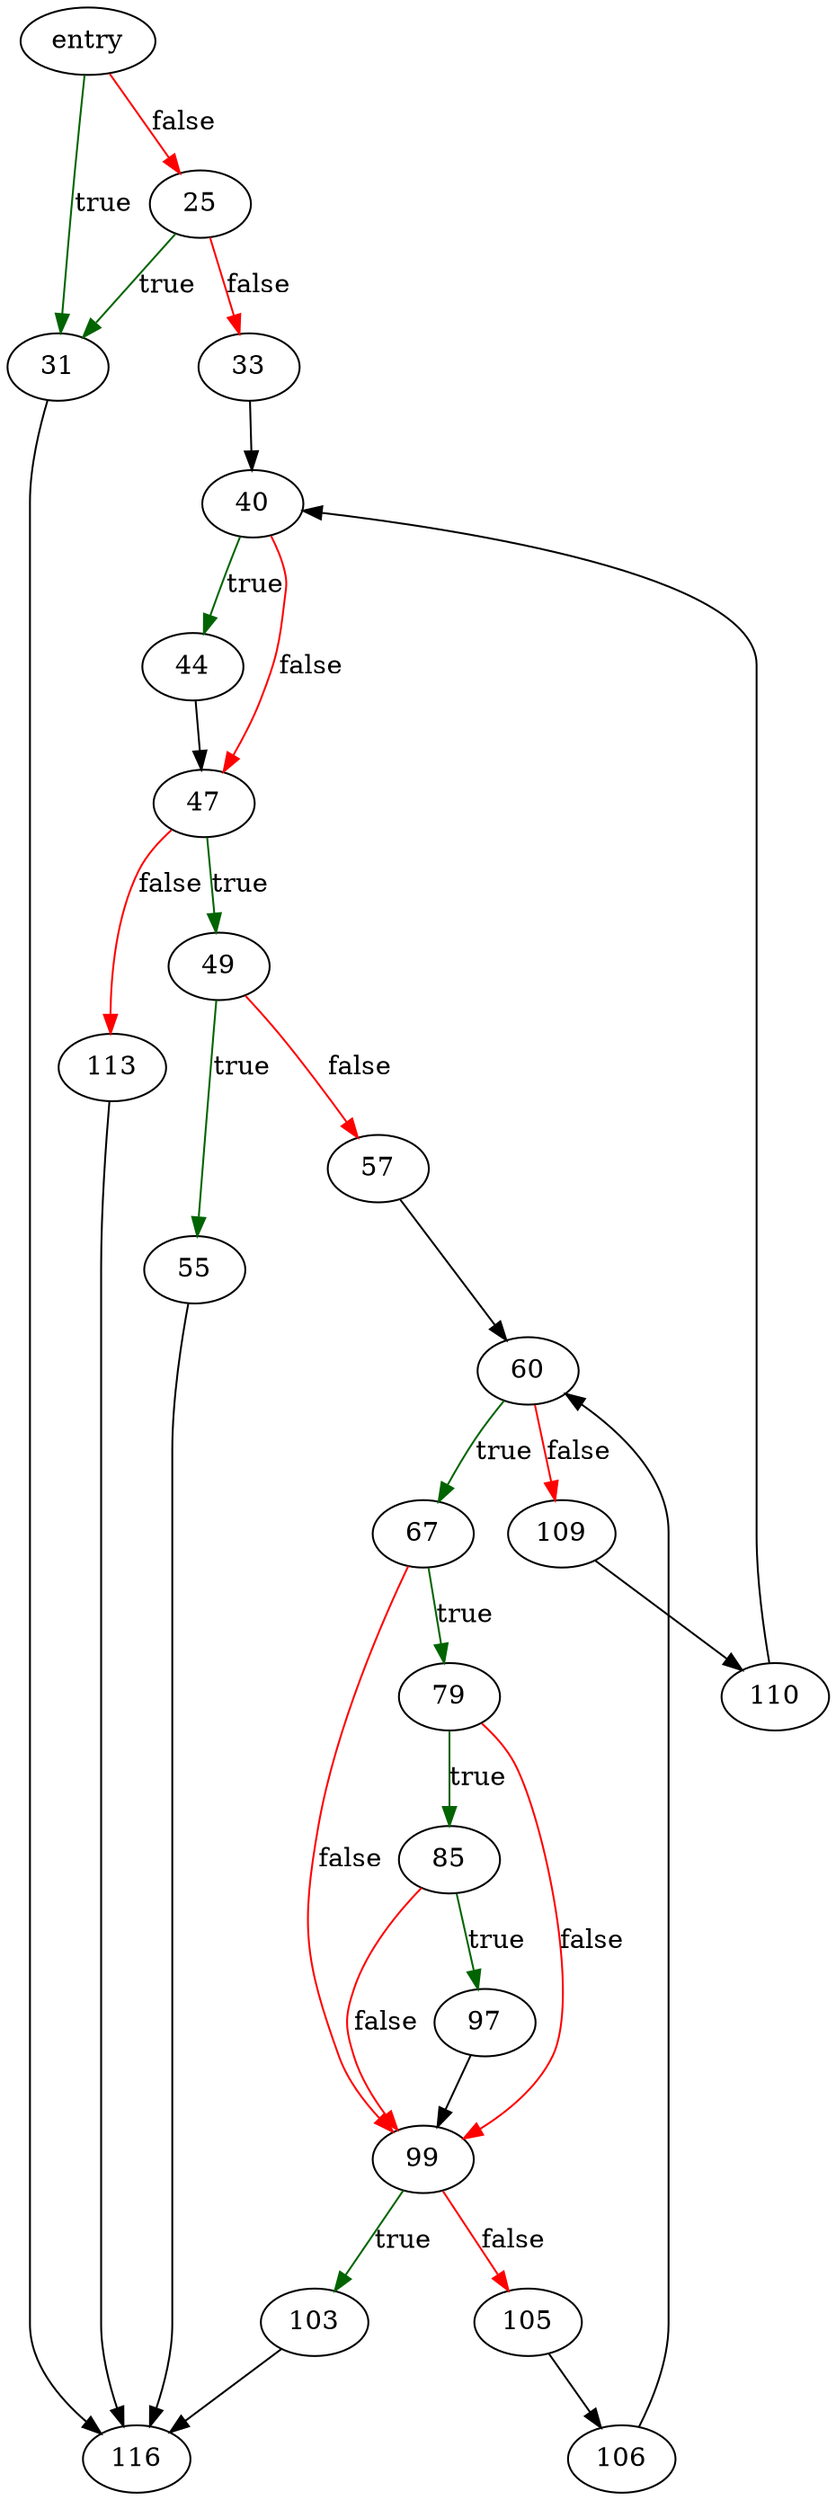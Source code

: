 digraph "sqlite3WalFindFrame" {
	// Node definitions.
	3 [label=entry];
	25;
	31;
	33;
	40;
	44;
	47;
	49;
	55;
	57;
	60;
	67;
	79;
	85;
	97;
	99;
	103;
	105;
	106;
	109;
	110;
	113;
	116;

	// Edge definitions.
	3 -> 25 [
		color=red
		label=false
	];
	3 -> 31 [
		color=darkgreen
		label=true
	];
	25 -> 31 [
		color=darkgreen
		label=true
	];
	25 -> 33 [
		color=red
		label=false
	];
	31 -> 116;
	33 -> 40;
	40 -> 44 [
		color=darkgreen
		label=true
	];
	40 -> 47 [
		color=red
		label=false
	];
	44 -> 47;
	47 -> 49 [
		color=darkgreen
		label=true
	];
	47 -> 113 [
		color=red
		label=false
	];
	49 -> 55 [
		color=darkgreen
		label=true
	];
	49 -> 57 [
		color=red
		label=false
	];
	55 -> 116;
	57 -> 60;
	60 -> 67 [
		color=darkgreen
		label=true
	];
	60 -> 109 [
		color=red
		label=false
	];
	67 -> 79 [
		color=darkgreen
		label=true
	];
	67 -> 99 [
		color=red
		label=false
	];
	79 -> 85 [
		color=darkgreen
		label=true
	];
	79 -> 99 [
		color=red
		label=false
	];
	85 -> 97 [
		color=darkgreen
		label=true
	];
	85 -> 99 [
		color=red
		label=false
	];
	97 -> 99;
	99 -> 103 [
		color=darkgreen
		label=true
	];
	99 -> 105 [
		color=red
		label=false
	];
	103 -> 116;
	105 -> 106;
	106 -> 60;
	109 -> 110;
	110 -> 40;
	113 -> 116;
}